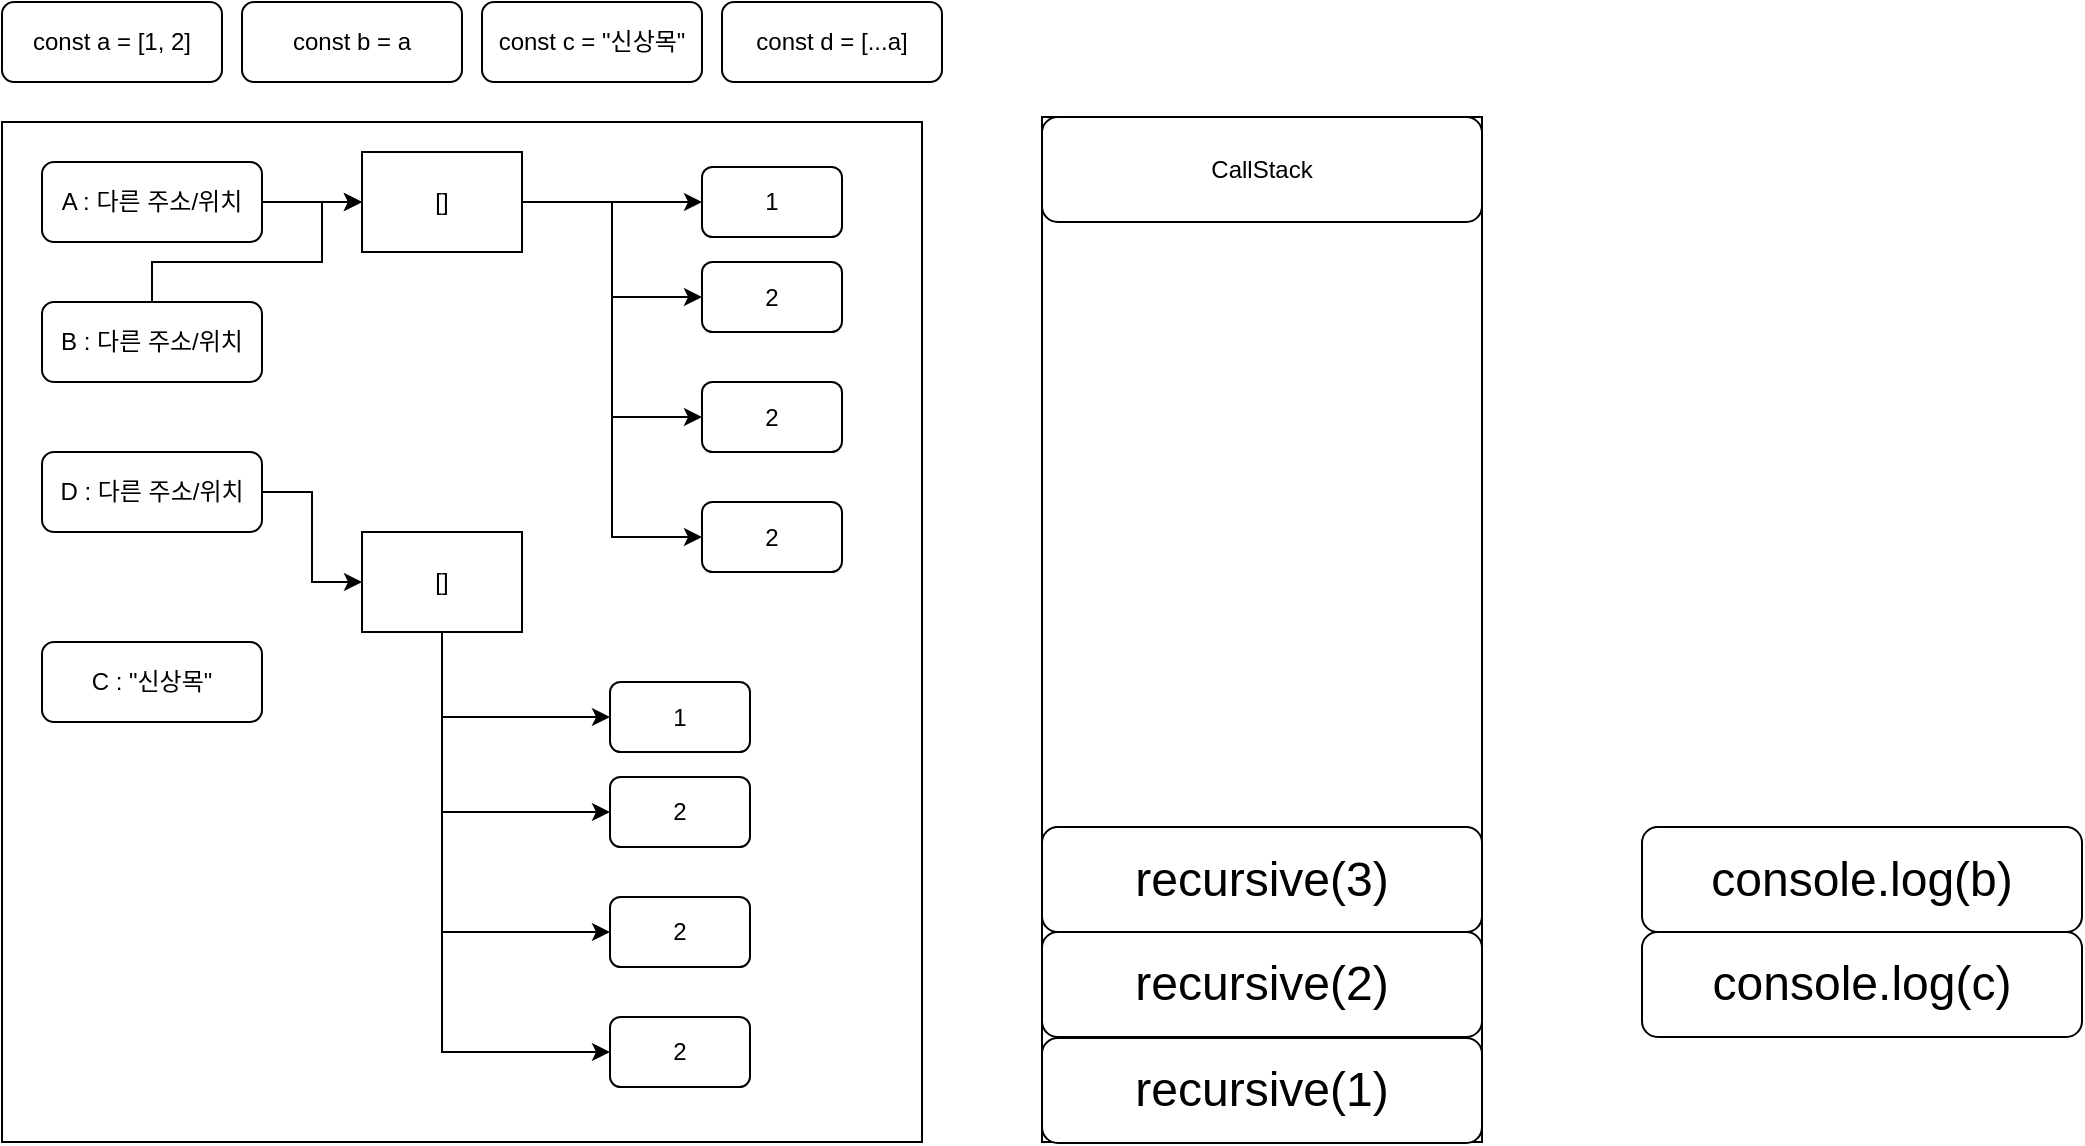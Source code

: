 <mxfile version="20.8.3" type="device"><diagram id="2Ngz3oTLxpSAjXB_z9vU" name="페이지-1"><mxGraphModel dx="1420" dy="557" grid="1" gridSize="10" guides="1" tooltips="1" connect="1" arrows="1" fold="1" page="1" pageScale="1" pageWidth="827" pageHeight="1169" math="0" shadow="0"><root><mxCell id="0"/><mxCell id="1" parent="0"/><mxCell id="HHG30SUVd5ko3CvXyy85-1" value="" style="rounded=0;whiteSpace=wrap;html=1;" parent="1" vertex="1"><mxGeometry x="40" y="100" width="460" height="510" as="geometry"/></mxCell><mxCell id="HHG30SUVd5ko3CvXyy85-4" style="edgeStyle=orthogonalEdgeStyle;rounded=0;orthogonalLoop=1;jettySize=auto;html=1;exitX=1;exitY=0.5;exitDx=0;exitDy=0;entryX=0;entryY=0.5;entryDx=0;entryDy=0;" parent="1" source="HHG30SUVd5ko3CvXyy85-2" target="HHG30SUVd5ko3CvXyy85-3" edge="1"><mxGeometry relative="1" as="geometry"/></mxCell><mxCell id="HHG30SUVd5ko3CvXyy85-2" value="A : 다른 주소/위치" style="rounded=1;whiteSpace=wrap;html=1;" parent="1" vertex="1"><mxGeometry x="60" y="120" width="110" height="40" as="geometry"/></mxCell><mxCell id="HHG30SUVd5ko3CvXyy85-6" style="edgeStyle=orthogonalEdgeStyle;rounded=0;orthogonalLoop=1;jettySize=auto;html=1;exitX=1;exitY=0.5;exitDx=0;exitDy=0;entryX=0;entryY=0.5;entryDx=0;entryDy=0;" parent="1" source="HHG30SUVd5ko3CvXyy85-3" target="HHG30SUVd5ko3CvXyy85-5" edge="1"><mxGeometry relative="1" as="geometry"/></mxCell><mxCell id="HHG30SUVd5ko3CvXyy85-8" style="edgeStyle=orthogonalEdgeStyle;rounded=0;orthogonalLoop=1;jettySize=auto;html=1;exitX=1;exitY=0.5;exitDx=0;exitDy=0;entryX=0;entryY=0.5;entryDx=0;entryDy=0;" parent="1" source="HHG30SUVd5ko3CvXyy85-3" target="HHG30SUVd5ko3CvXyy85-7" edge="1"><mxGeometry relative="1" as="geometry"/></mxCell><mxCell id="HHG30SUVd5ko3CvXyy85-16" style="edgeStyle=orthogonalEdgeStyle;rounded=0;orthogonalLoop=1;jettySize=auto;html=1;exitX=1;exitY=0.5;exitDx=0;exitDy=0;entryX=0;entryY=0.5;entryDx=0;entryDy=0;" parent="1" source="HHG30SUVd5ko3CvXyy85-3" target="HHG30SUVd5ko3CvXyy85-15" edge="1"><mxGeometry relative="1" as="geometry"/></mxCell><mxCell id="HHG30SUVd5ko3CvXyy85-18" style="edgeStyle=orthogonalEdgeStyle;rounded=0;orthogonalLoop=1;jettySize=auto;html=1;exitX=1;exitY=0.5;exitDx=0;exitDy=0;entryX=0;entryY=0.5;entryDx=0;entryDy=0;" parent="1" source="HHG30SUVd5ko3CvXyy85-3" target="HHG30SUVd5ko3CvXyy85-17" edge="1"><mxGeometry relative="1" as="geometry"/></mxCell><mxCell id="HHG30SUVd5ko3CvXyy85-3" value="[]" style="rounded=0;whiteSpace=wrap;html=1;" parent="1" vertex="1"><mxGeometry x="220" y="115" width="80" height="50" as="geometry"/></mxCell><mxCell id="HHG30SUVd5ko3CvXyy85-5" value="1" style="rounded=1;whiteSpace=wrap;html=1;" parent="1" vertex="1"><mxGeometry x="390" y="122.5" width="70" height="35" as="geometry"/></mxCell><mxCell id="HHG30SUVd5ko3CvXyy85-7" value="2" style="rounded=1;whiteSpace=wrap;html=1;" parent="1" vertex="1"><mxGeometry x="390" y="170" width="70" height="35" as="geometry"/></mxCell><mxCell id="HHG30SUVd5ko3CvXyy85-9" value="const a = [1, 2]" style="rounded=1;whiteSpace=wrap;html=1;" parent="1" vertex="1"><mxGeometry x="40" y="40" width="110" height="40" as="geometry"/></mxCell><mxCell id="HHG30SUVd5ko3CvXyy85-10" value="const b = a" style="rounded=1;whiteSpace=wrap;html=1;" parent="1" vertex="1"><mxGeometry x="160" y="40" width="110" height="40" as="geometry"/></mxCell><mxCell id="HHG30SUVd5ko3CvXyy85-12" style="edgeStyle=orthogonalEdgeStyle;rounded=0;orthogonalLoop=1;jettySize=auto;html=1;exitX=0.5;exitY=0;exitDx=0;exitDy=0;entryX=0;entryY=0.5;entryDx=0;entryDy=0;" parent="1" source="HHG30SUVd5ko3CvXyy85-11" target="HHG30SUVd5ko3CvXyy85-3" edge="1"><mxGeometry relative="1" as="geometry"><Array as="points"><mxPoint x="115" y="170"/><mxPoint x="200" y="170"/><mxPoint x="200" y="140"/></Array></mxGeometry></mxCell><mxCell id="HHG30SUVd5ko3CvXyy85-11" value="B&amp;nbsp;: 다른 주소/위치" style="rounded=1;whiteSpace=wrap;html=1;" parent="1" vertex="1"><mxGeometry x="60" y="190" width="110" height="40" as="geometry"/></mxCell><mxCell id="HHG30SUVd5ko3CvXyy85-13" value="const c = &quot;신상목&quot;" style="rounded=1;whiteSpace=wrap;html=1;" parent="1" vertex="1"><mxGeometry x="280" y="40" width="110" height="40" as="geometry"/></mxCell><mxCell id="HHG30SUVd5ko3CvXyy85-14" value="C : &quot;신상목&quot;" style="rounded=1;whiteSpace=wrap;html=1;" parent="1" vertex="1"><mxGeometry x="60" y="360" width="110" height="40" as="geometry"/></mxCell><mxCell id="HHG30SUVd5ko3CvXyy85-15" value="2" style="rounded=1;whiteSpace=wrap;html=1;" parent="1" vertex="1"><mxGeometry x="390" y="230" width="70" height="35" as="geometry"/></mxCell><mxCell id="HHG30SUVd5ko3CvXyy85-17" value="2" style="rounded=1;whiteSpace=wrap;html=1;" parent="1" vertex="1"><mxGeometry x="390" y="290" width="70" height="35" as="geometry"/></mxCell><mxCell id="HHG30SUVd5ko3CvXyy85-19" value="const d = [...a]" style="rounded=1;whiteSpace=wrap;html=1;" parent="1" vertex="1"><mxGeometry x="400" y="40" width="110" height="40" as="geometry"/></mxCell><mxCell id="HHG30SUVd5ko3CvXyy85-22" style="edgeStyle=orthogonalEdgeStyle;rounded=0;orthogonalLoop=1;jettySize=auto;html=1;exitX=1;exitY=0.5;exitDx=0;exitDy=0;entryX=0;entryY=0.5;entryDx=0;entryDy=0;" parent="1" source="HHG30SUVd5ko3CvXyy85-20" target="HHG30SUVd5ko3CvXyy85-21" edge="1"><mxGeometry relative="1" as="geometry"/></mxCell><mxCell id="HHG30SUVd5ko3CvXyy85-20" value="D&amp;nbsp;: 다른 주소/위치" style="rounded=1;whiteSpace=wrap;html=1;" parent="1" vertex="1"><mxGeometry x="60" y="265" width="110" height="40" as="geometry"/></mxCell><mxCell id="HHG30SUVd5ko3CvXyy85-27" style="edgeStyle=orthogonalEdgeStyle;rounded=0;orthogonalLoop=1;jettySize=auto;html=1;exitX=0.5;exitY=1;exitDx=0;exitDy=0;entryX=0;entryY=0.5;entryDx=0;entryDy=0;" parent="1" source="HHG30SUVd5ko3CvXyy85-21" target="HHG30SUVd5ko3CvXyy85-23" edge="1"><mxGeometry relative="1" as="geometry"/></mxCell><mxCell id="HHG30SUVd5ko3CvXyy85-28" style="edgeStyle=orthogonalEdgeStyle;rounded=0;orthogonalLoop=1;jettySize=auto;html=1;exitX=0.5;exitY=1;exitDx=0;exitDy=0;entryX=0;entryY=0.5;entryDx=0;entryDy=0;" parent="1" source="HHG30SUVd5ko3CvXyy85-21" target="HHG30SUVd5ko3CvXyy85-24" edge="1"><mxGeometry relative="1" as="geometry"/></mxCell><mxCell id="HHG30SUVd5ko3CvXyy85-29" style="edgeStyle=orthogonalEdgeStyle;rounded=0;orthogonalLoop=1;jettySize=auto;html=1;exitX=0.5;exitY=1;exitDx=0;exitDy=0;entryX=0;entryY=0.5;entryDx=0;entryDy=0;" parent="1" source="HHG30SUVd5ko3CvXyy85-21" target="HHG30SUVd5ko3CvXyy85-25" edge="1"><mxGeometry relative="1" as="geometry"/></mxCell><mxCell id="HHG30SUVd5ko3CvXyy85-30" style="edgeStyle=orthogonalEdgeStyle;rounded=0;orthogonalLoop=1;jettySize=auto;html=1;exitX=0.5;exitY=1;exitDx=0;exitDy=0;entryX=0;entryY=0.5;entryDx=0;entryDy=0;" parent="1" source="HHG30SUVd5ko3CvXyy85-21" target="HHG30SUVd5ko3CvXyy85-26" edge="1"><mxGeometry relative="1" as="geometry"/></mxCell><mxCell id="HHG30SUVd5ko3CvXyy85-21" value="[]" style="rounded=0;whiteSpace=wrap;html=1;" parent="1" vertex="1"><mxGeometry x="220" y="305" width="80" height="50" as="geometry"/></mxCell><mxCell id="HHG30SUVd5ko3CvXyy85-23" value="1" style="rounded=1;whiteSpace=wrap;html=1;" parent="1" vertex="1"><mxGeometry x="344" y="380" width="70" height="35" as="geometry"/></mxCell><mxCell id="HHG30SUVd5ko3CvXyy85-24" value="2" style="rounded=1;whiteSpace=wrap;html=1;" parent="1" vertex="1"><mxGeometry x="344" y="427.5" width="70" height="35" as="geometry"/></mxCell><mxCell id="HHG30SUVd5ko3CvXyy85-25" value="2" style="rounded=1;whiteSpace=wrap;html=1;" parent="1" vertex="1"><mxGeometry x="344" y="487.5" width="70" height="35" as="geometry"/></mxCell><mxCell id="HHG30SUVd5ko3CvXyy85-26" value="2" style="rounded=1;whiteSpace=wrap;html=1;" parent="1" vertex="1"><mxGeometry x="344" y="547.5" width="70" height="35" as="geometry"/></mxCell><mxCell id="7HxcFs4WImTeNCdSmCQe-1" value="" style="rounded=0;whiteSpace=wrap;html=1;" vertex="1" parent="1"><mxGeometry x="560" y="97.5" width="220" height="512.5" as="geometry"/></mxCell><mxCell id="7HxcFs4WImTeNCdSmCQe-2" value="CallStack" style="rounded=1;whiteSpace=wrap;html=1;" vertex="1" parent="1"><mxGeometry x="560" y="97.5" width="220" height="52.5" as="geometry"/></mxCell><mxCell id="7HxcFs4WImTeNCdSmCQe-11" value="&lt;span style=&quot;font-size: 24px;&quot;&gt;recursive(1)&lt;/span&gt;" style="rounded=1;whiteSpace=wrap;html=1;" vertex="1" parent="1"><mxGeometry x="560" y="558" width="220" height="52.5" as="geometry"/></mxCell><mxCell id="7HxcFs4WImTeNCdSmCQe-12" value="&lt;font style=&quot;font-size: 24px;&quot;&gt;console.log(b)&lt;/font&gt;" style="rounded=1;whiteSpace=wrap;html=1;" vertex="1" parent="1"><mxGeometry x="860" y="452.5" width="220" height="52.5" as="geometry"/></mxCell><mxCell id="7HxcFs4WImTeNCdSmCQe-13" value="&lt;font style=&quot;font-size: 24px;&quot;&gt;console.log(c)&lt;/font&gt;" style="rounded=1;whiteSpace=wrap;html=1;" vertex="1" parent="1"><mxGeometry x="860" y="505" width="220" height="52.5" as="geometry"/></mxCell><mxCell id="7HxcFs4WImTeNCdSmCQe-14" value="&lt;span style=&quot;font-size: 24px;&quot;&gt;recursive(2)&lt;/span&gt;" style="rounded=1;whiteSpace=wrap;html=1;" vertex="1" parent="1"><mxGeometry x="560" y="505" width="220" height="52.5" as="geometry"/></mxCell><mxCell id="7HxcFs4WImTeNCdSmCQe-15" value="&lt;span style=&quot;font-size: 24px;&quot;&gt;recursive(3)&lt;/span&gt;" style="rounded=1;whiteSpace=wrap;html=1;" vertex="1" parent="1"><mxGeometry x="560" y="452.5" width="220" height="52.5" as="geometry"/></mxCell></root></mxGraphModel></diagram></mxfile>